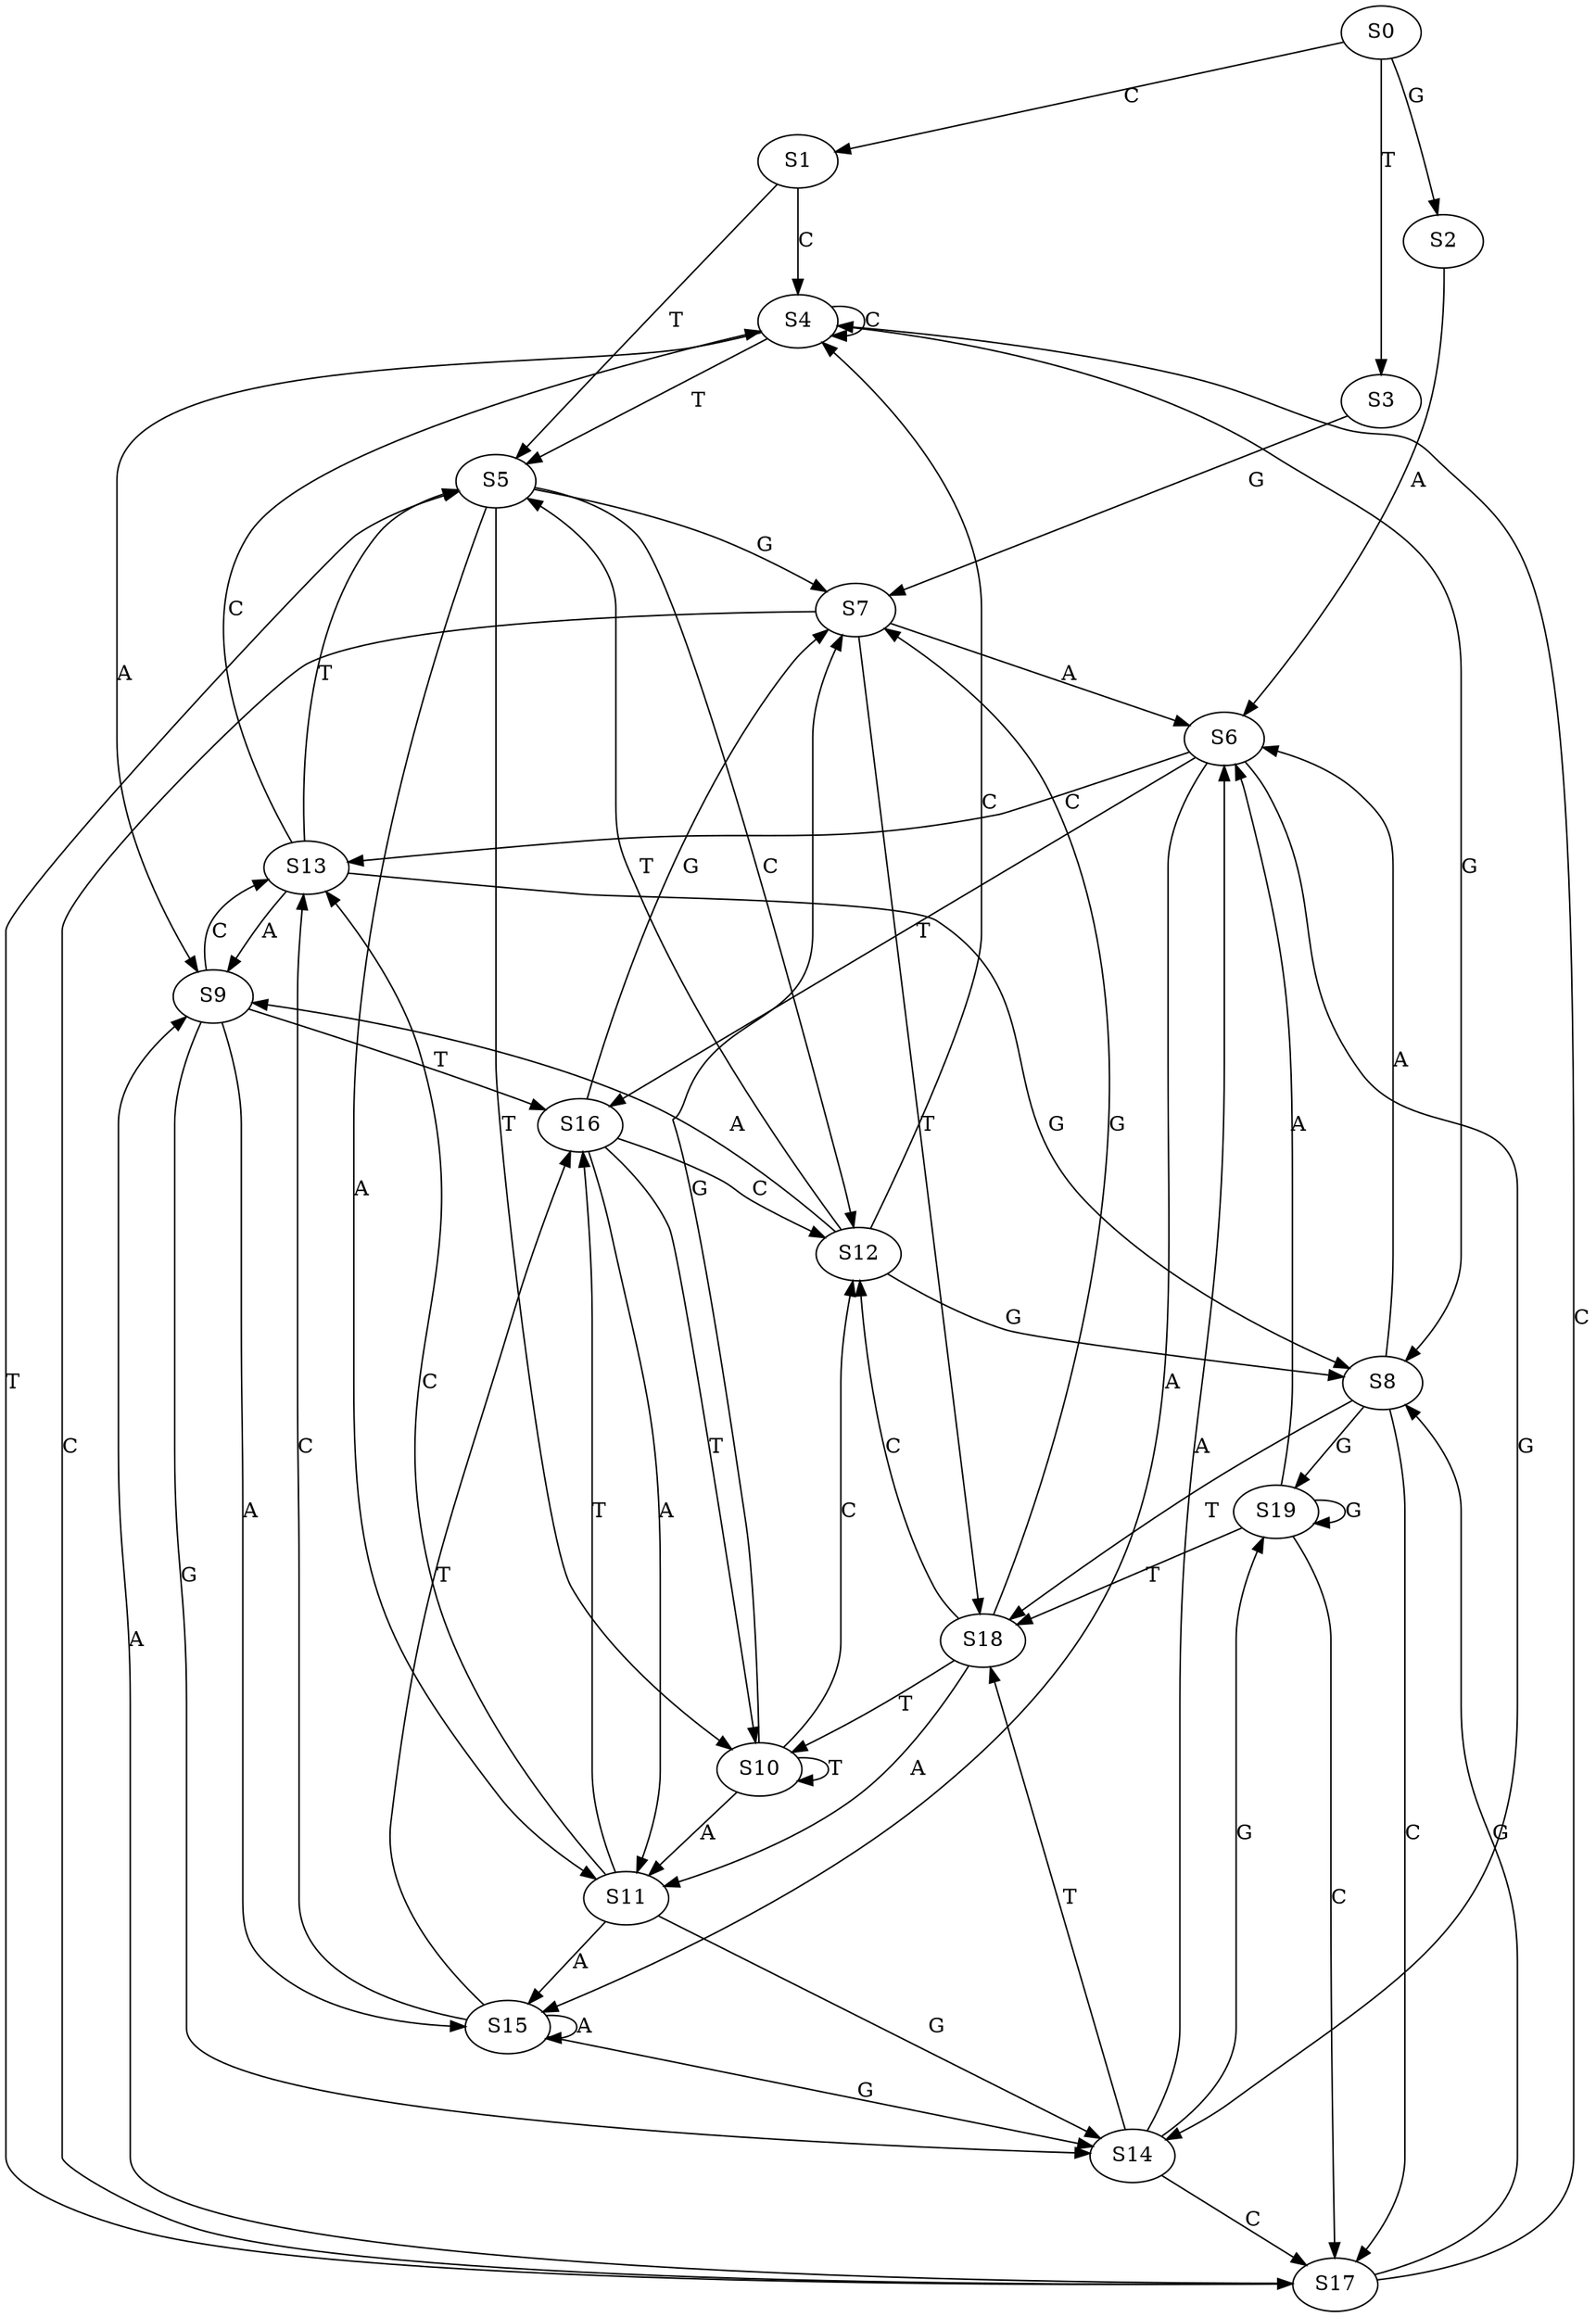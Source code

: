 strict digraph  {
	S0 -> S1 [ label = C ];
	S0 -> S2 [ label = G ];
	S0 -> S3 [ label = T ];
	S1 -> S4 [ label = C ];
	S1 -> S5 [ label = T ];
	S2 -> S6 [ label = A ];
	S3 -> S7 [ label = G ];
	S4 -> S8 [ label = G ];
	S4 -> S9 [ label = A ];
	S4 -> S5 [ label = T ];
	S4 -> S4 [ label = C ];
	S5 -> S10 [ label = T ];
	S5 -> S11 [ label = A ];
	S5 -> S7 [ label = G ];
	S5 -> S12 [ label = C ];
	S6 -> S13 [ label = C ];
	S6 -> S14 [ label = G ];
	S6 -> S15 [ label = A ];
	S6 -> S16 [ label = T ];
	S7 -> S17 [ label = C ];
	S7 -> S18 [ label = T ];
	S7 -> S6 [ label = A ];
	S8 -> S17 [ label = C ];
	S8 -> S19 [ label = G ];
	S8 -> S6 [ label = A ];
	S8 -> S18 [ label = T ];
	S9 -> S16 [ label = T ];
	S9 -> S14 [ label = G ];
	S9 -> S13 [ label = C ];
	S9 -> S15 [ label = A ];
	S10 -> S7 [ label = G ];
	S10 -> S12 [ label = C ];
	S10 -> S10 [ label = T ];
	S10 -> S11 [ label = A ];
	S11 -> S13 [ label = C ];
	S11 -> S14 [ label = G ];
	S11 -> S15 [ label = A ];
	S11 -> S16 [ label = T ];
	S12 -> S5 [ label = T ];
	S12 -> S4 [ label = C ];
	S12 -> S8 [ label = G ];
	S12 -> S9 [ label = A ];
	S13 -> S8 [ label = G ];
	S13 -> S9 [ label = A ];
	S13 -> S5 [ label = T ];
	S13 -> S4 [ label = C ];
	S14 -> S19 [ label = G ];
	S14 -> S6 [ label = A ];
	S14 -> S17 [ label = C ];
	S14 -> S18 [ label = T ];
	S15 -> S14 [ label = G ];
	S15 -> S16 [ label = T ];
	S15 -> S13 [ label = C ];
	S15 -> S15 [ label = A ];
	S16 -> S12 [ label = C ];
	S16 -> S10 [ label = T ];
	S16 -> S7 [ label = G ];
	S16 -> S11 [ label = A ];
	S17 -> S4 [ label = C ];
	S17 -> S9 [ label = A ];
	S17 -> S5 [ label = T ];
	S17 -> S8 [ label = G ];
	S18 -> S7 [ label = G ];
	S18 -> S12 [ label = C ];
	S18 -> S11 [ label = A ];
	S18 -> S10 [ label = T ];
	S19 -> S6 [ label = A ];
	S19 -> S18 [ label = T ];
	S19 -> S17 [ label = C ];
	S19 -> S19 [ label = G ];
}
